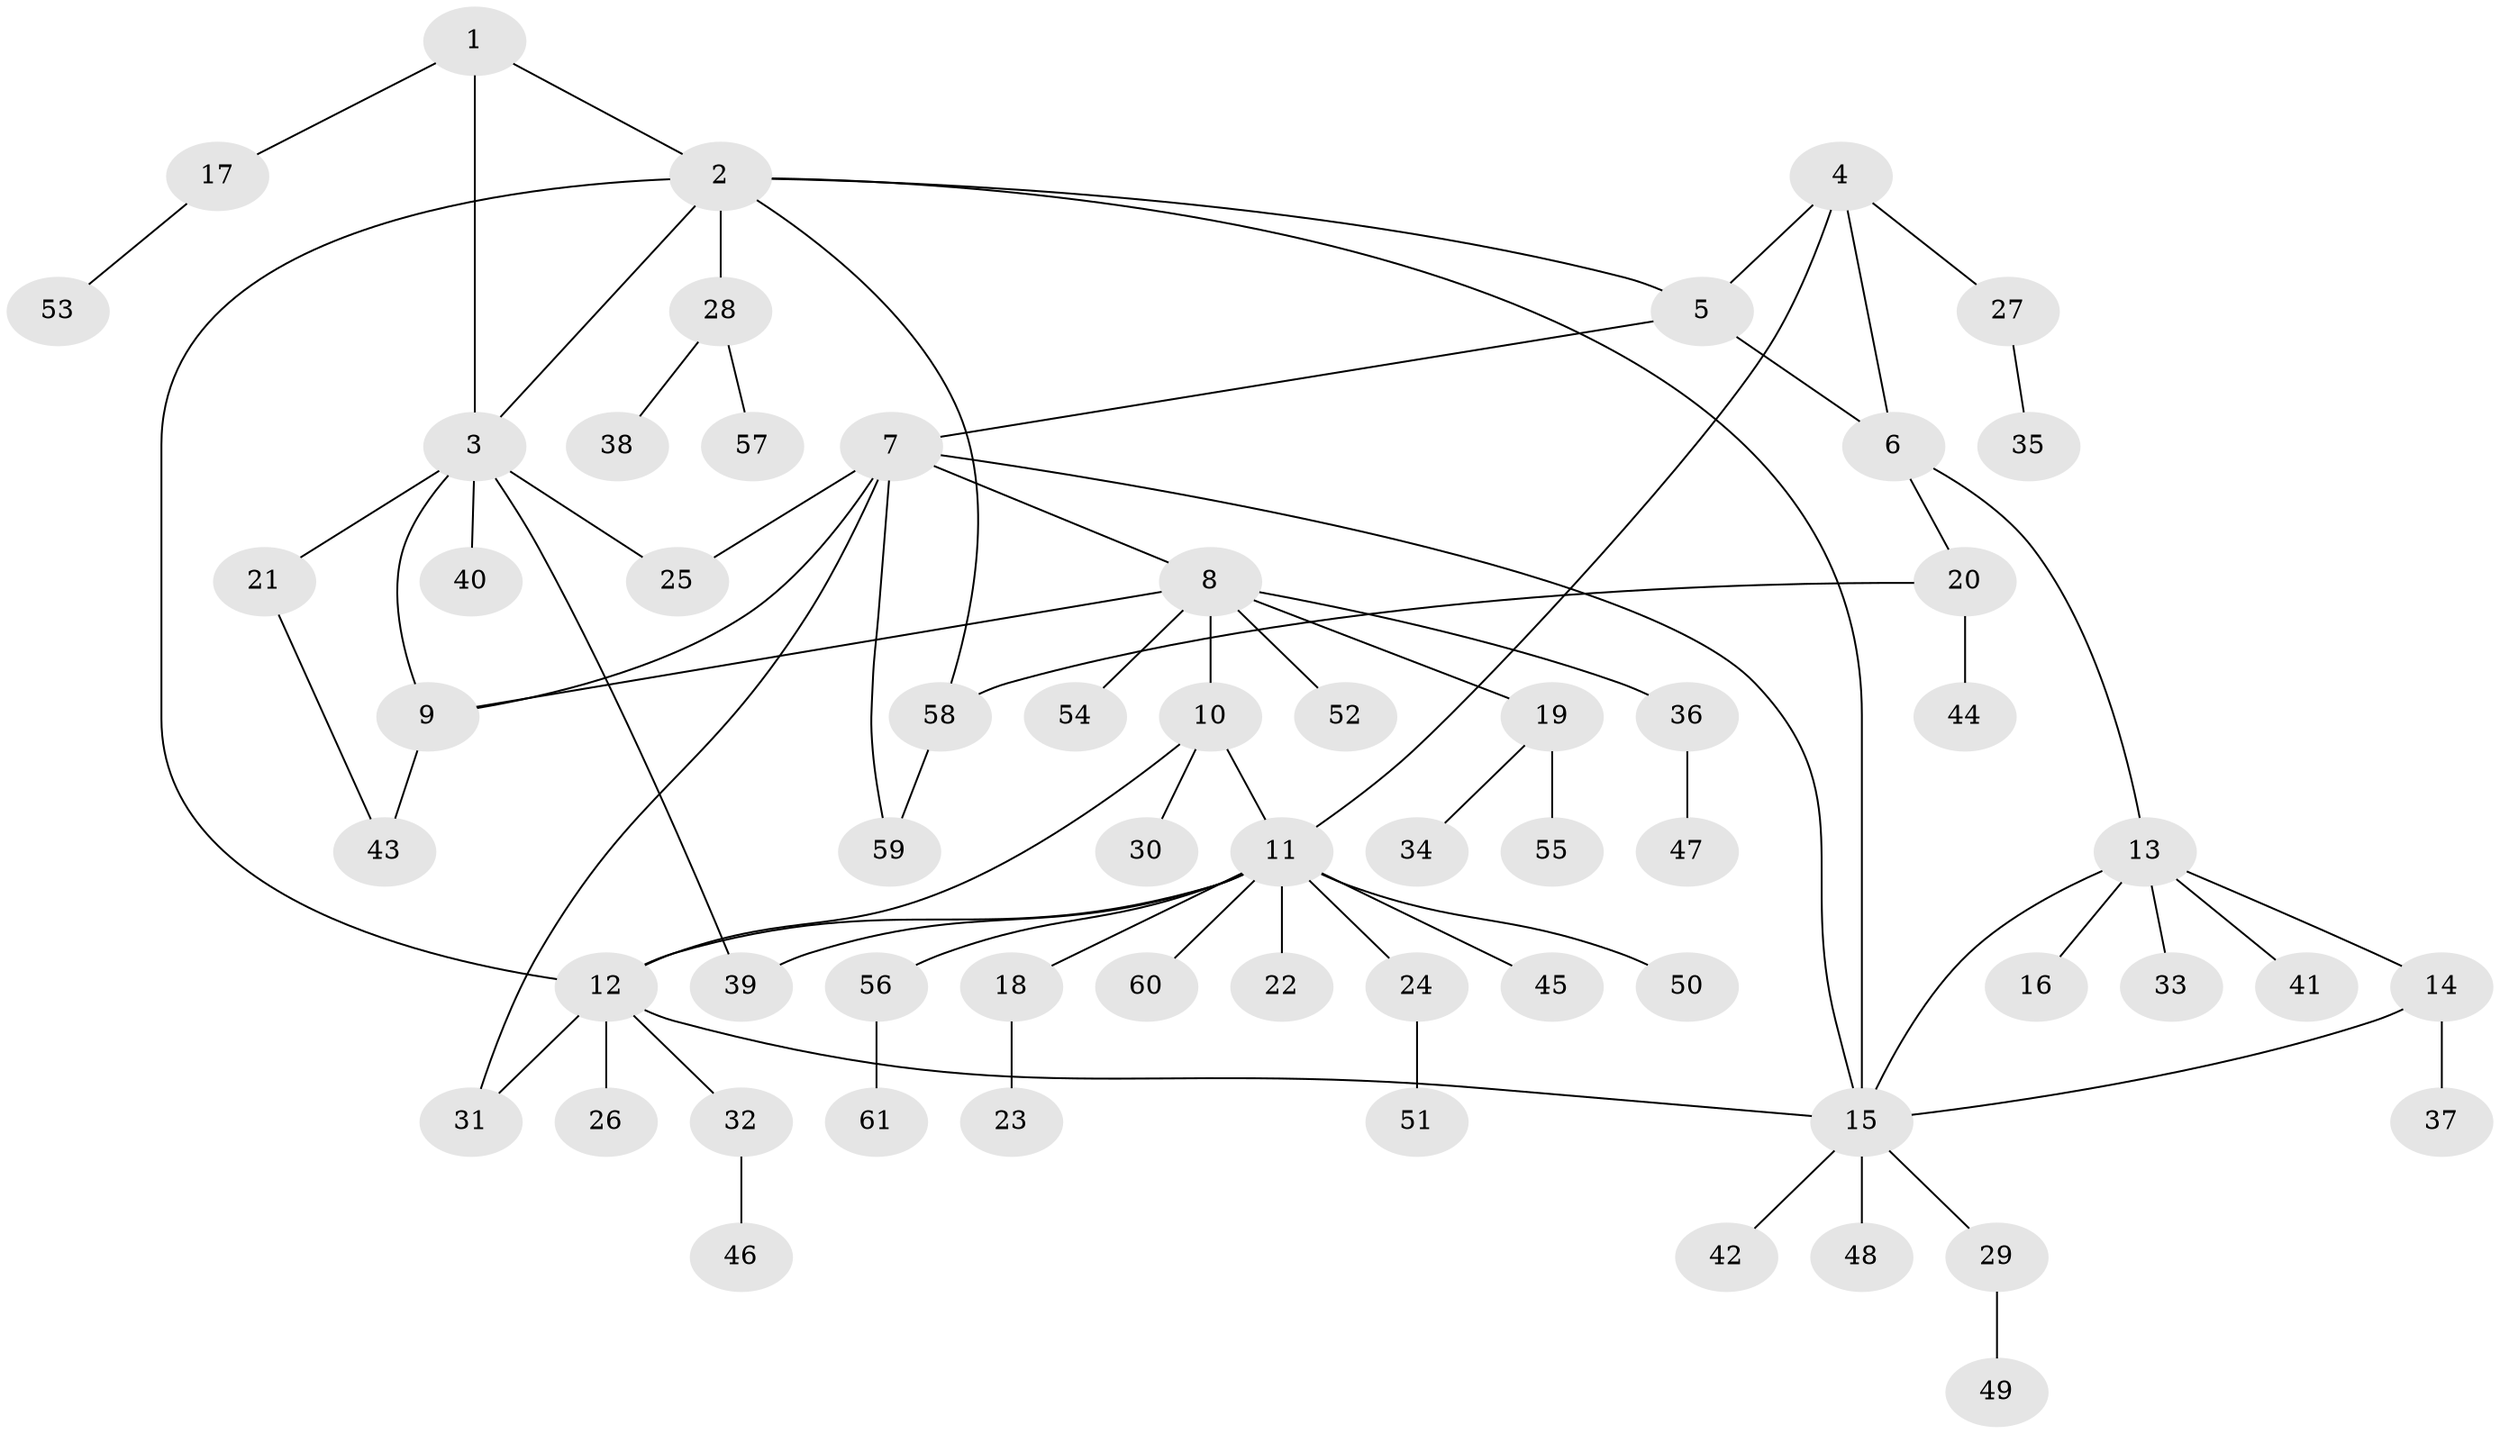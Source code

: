 // coarse degree distribution, {3: 0.125, 11: 0.025, 6: 0.075, 5: 0.05, 7: 0.025, 10: 0.025, 1: 0.525, 2: 0.15}
// Generated by graph-tools (version 1.1) at 2025/42/03/06/25 10:42:07]
// undirected, 61 vertices, 77 edges
graph export_dot {
graph [start="1"]
  node [color=gray90,style=filled];
  1;
  2;
  3;
  4;
  5;
  6;
  7;
  8;
  9;
  10;
  11;
  12;
  13;
  14;
  15;
  16;
  17;
  18;
  19;
  20;
  21;
  22;
  23;
  24;
  25;
  26;
  27;
  28;
  29;
  30;
  31;
  32;
  33;
  34;
  35;
  36;
  37;
  38;
  39;
  40;
  41;
  42;
  43;
  44;
  45;
  46;
  47;
  48;
  49;
  50;
  51;
  52;
  53;
  54;
  55;
  56;
  57;
  58;
  59;
  60;
  61;
  1 -- 2;
  1 -- 3;
  1 -- 17;
  2 -- 3;
  2 -- 5;
  2 -- 12;
  2 -- 15;
  2 -- 28;
  2 -- 58;
  3 -- 9;
  3 -- 21;
  3 -- 25;
  3 -- 39;
  3 -- 40;
  4 -- 5;
  4 -- 6;
  4 -- 11;
  4 -- 27;
  5 -- 6;
  5 -- 7;
  6 -- 13;
  6 -- 20;
  7 -- 8;
  7 -- 9;
  7 -- 15;
  7 -- 25;
  7 -- 31;
  7 -- 59;
  8 -- 9;
  8 -- 10;
  8 -- 19;
  8 -- 36;
  8 -- 52;
  8 -- 54;
  9 -- 43;
  10 -- 11;
  10 -- 12;
  10 -- 30;
  11 -- 12;
  11 -- 18;
  11 -- 22;
  11 -- 24;
  11 -- 39;
  11 -- 45;
  11 -- 50;
  11 -- 56;
  11 -- 60;
  12 -- 15;
  12 -- 26;
  12 -- 31;
  12 -- 32;
  13 -- 14;
  13 -- 15;
  13 -- 16;
  13 -- 33;
  13 -- 41;
  14 -- 15;
  14 -- 37;
  15 -- 29;
  15 -- 42;
  15 -- 48;
  17 -- 53;
  18 -- 23;
  19 -- 34;
  19 -- 55;
  20 -- 44;
  20 -- 58;
  21 -- 43;
  24 -- 51;
  27 -- 35;
  28 -- 38;
  28 -- 57;
  29 -- 49;
  32 -- 46;
  36 -- 47;
  56 -- 61;
  58 -- 59;
}
